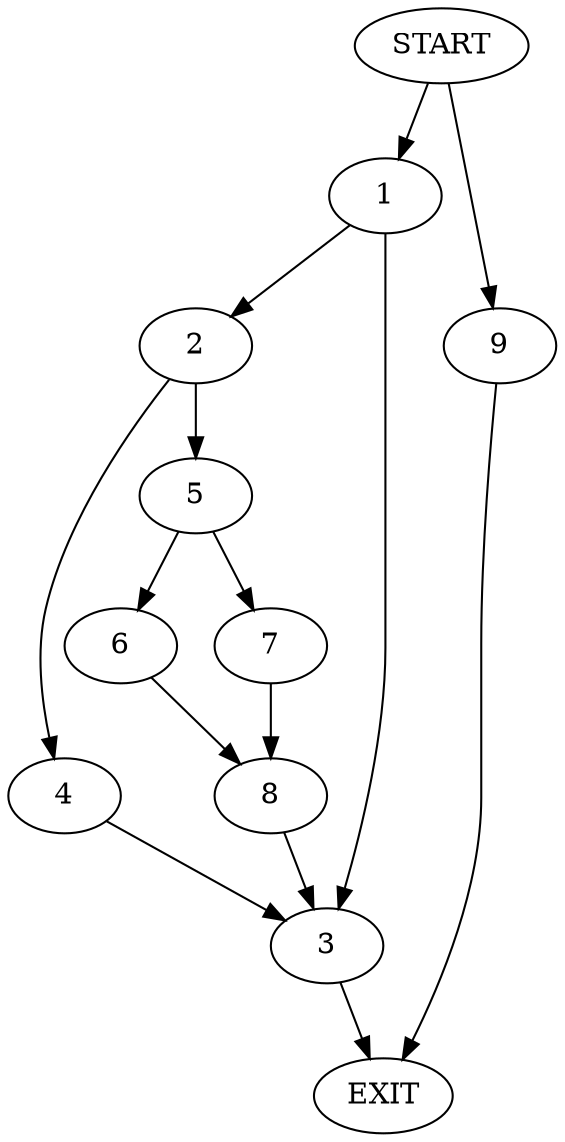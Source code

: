 digraph {
0 [label="START"]
10 [label="EXIT"]
0 -> 1
1 -> 2
1 -> 3
2 -> 4
2 -> 5
3 -> 10
5 -> 6
5 -> 7
4 -> 3
7 -> 8
6 -> 8
8 -> 3
0 -> 9
9 -> 10
}
